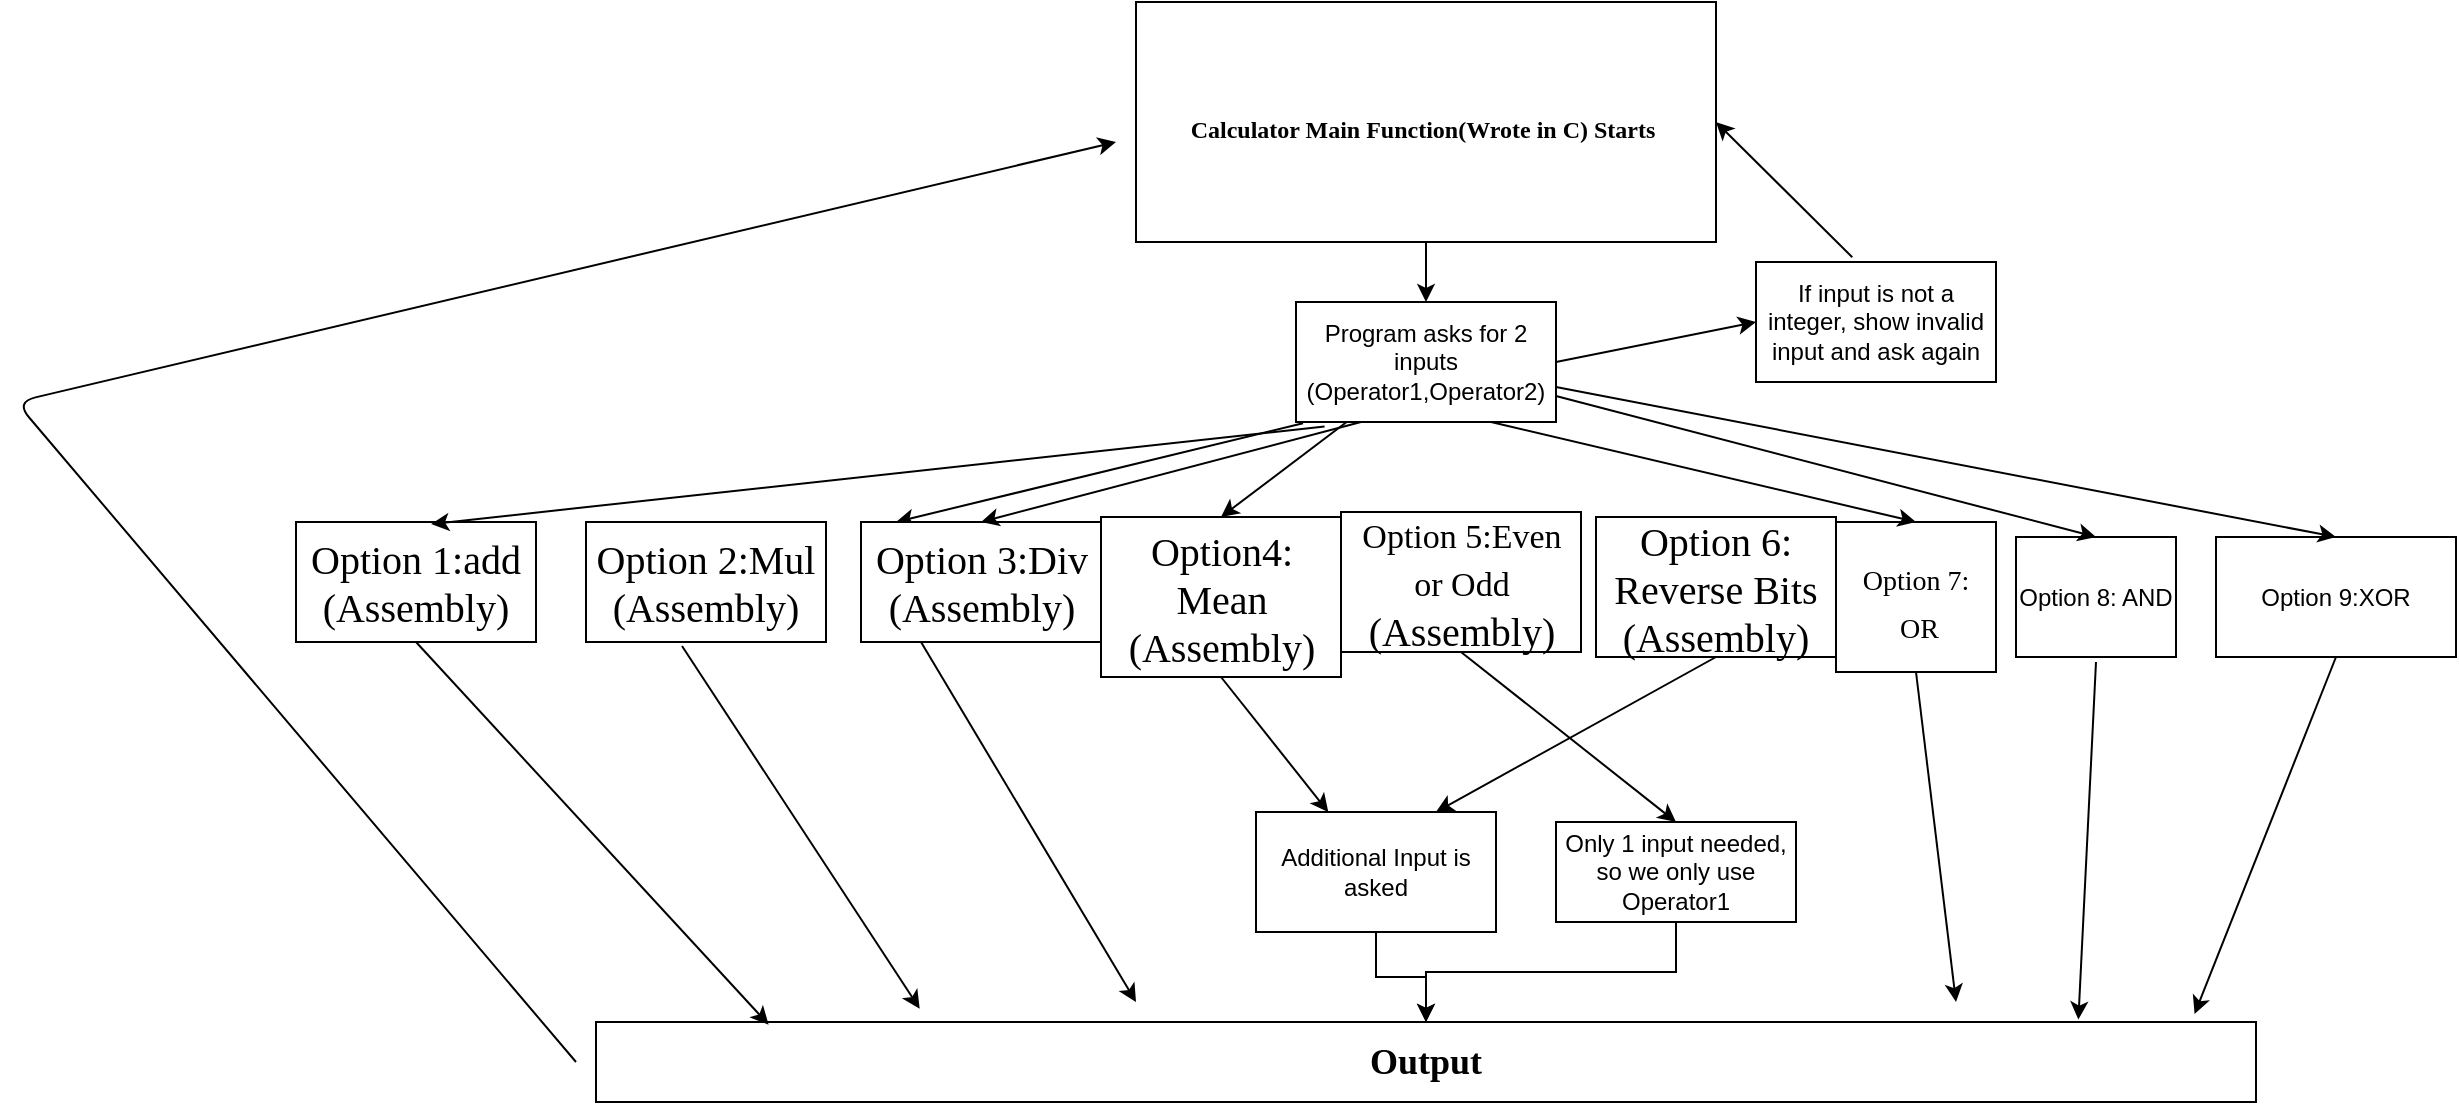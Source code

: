 <mxfile version="12.3.3" type="device" pages="1"><diagram id="iTTfeHQMmv6rdcwcR03u" name="Page-1"><mxGraphModel dx="2926" dy="2196" grid="1" gridSize="10" guides="1" tooltips="1" connect="1" arrows="1" fold="1" page="1" pageScale="1" pageWidth="850" pageHeight="1100" math="0" shadow="0"><root><mxCell id="0"/><mxCell id="1" parent="0"/><mxCell id="cRnfhDRIncIUW4avnw8f-2" value="&lt;span style=&quot;white-space: normal&quot;&gt;&lt;font style=&quot;font-size: 12px&quot;&gt;Calculator Main Function(Wrote in C) Starts&amp;nbsp;&lt;/font&gt;&lt;/span&gt;" style="rounded=0;whiteSpace=wrap;html=1;fontFamily=Times New Roman;fontSize=20;fontStyle=1" parent="1" vertex="1"><mxGeometry x="240" y="-750" width="290" height="120" as="geometry"/></mxCell><mxCell id="cRnfhDRIncIUW4avnw8f-4" value="" style="endArrow=classic;html=1;fontFamily=Times New Roman;fontSize=20;exitX=0.5;exitY=1;exitDx=0;exitDy=0;" parent="1" source="cRnfhDRIncIUW4avnw8f-2" target="cRnfhDRIncIUW4avnw8f-5" edge="1"><mxGeometry width="50" height="50" relative="1" as="geometry"><mxPoint x="395" y="-620" as="sourcePoint"/><mxPoint x="390" y="-570" as="targetPoint"/></mxGeometry></mxCell><mxCell id="cRnfhDRIncIUW4avnw8f-5" value="Program asks for 2 inputs&lt;br&gt;(Operator1,Operator2)" style="rounded=0;whiteSpace=wrap;html=1;fontFamily=Helvetica;" parent="1" vertex="1"><mxGeometry x="320" y="-600" width="130" height="60" as="geometry"/></mxCell><mxCell id="cRnfhDRIncIUW4avnw8f-7" value="" style="endArrow=classic;html=1;fontFamily=Times New Roman;fontSize=20;exitX=0.027;exitY=1.01;exitDx=0;exitDy=0;exitPerimeter=0;entryX=0.5;entryY=0;entryDx=0;entryDy=0;" parent="1" source="cRnfhDRIncIUW4avnw8f-5" edge="1"><mxGeometry width="50" height="50" relative="1" as="geometry"><mxPoint x="330" y="-470" as="sourcePoint"/><mxPoint x="120" y="-490" as="targetPoint"/></mxGeometry></mxCell><mxCell id="cRnfhDRIncIUW4avnw8f-9" value="Option 3:Div&lt;br&gt;(Assembly)" style="rounded=0;whiteSpace=wrap;html=1;fontFamily=Times New Roman;fontSize=20;" parent="1" vertex="1"><mxGeometry x="102.5" y="-490" width="120" height="60" as="geometry"/></mxCell><mxCell id="cRnfhDRIncIUW4avnw8f-10" value="Option4: Mean&lt;br&gt;(Assembly)" style="rounded=0;whiteSpace=wrap;html=1;fontFamily=Times New Roman;fontSize=20;" parent="1" vertex="1"><mxGeometry x="222.5" y="-492.5" width="120" height="80" as="geometry"/></mxCell><mxCell id="cRnfhDRIncIUW4avnw8f-11" value="&lt;font style=&quot;font-size: 17px&quot;&gt;Option 5:Even or Odd&lt;br&gt;&lt;span style=&quot;font-size: 20px&quot;&gt;(Assembly)&lt;/span&gt;&lt;br&gt;&lt;/font&gt;" style="rounded=0;whiteSpace=wrap;html=1;fontFamily=Times New Roman;fontSize=20;" parent="1" vertex="1"><mxGeometry x="342.5" y="-495" width="120" height="70" as="geometry"/></mxCell><mxCell id="cRnfhDRIncIUW4avnw8f-12" value="Option 6: Reverse Bits&lt;br&gt;(Assembly)" style="rounded=0;whiteSpace=wrap;html=1;fontFamily=Times New Roman;fontSize=20;" parent="1" vertex="1"><mxGeometry x="470" y="-492.5" width="120" height="70" as="geometry"/></mxCell><mxCell id="cRnfhDRIncIUW4avnw8f-13" value="&lt;font style=&quot;font-size: 14px&quot;&gt;Option 7: &amp;nbsp;OR&lt;br&gt;&lt;/font&gt;" style="rounded=0;whiteSpace=wrap;html=1;fontFamily=Times New Roman;fontSize=20;" parent="1" vertex="1"><mxGeometry x="590" y="-490" width="80" height="75" as="geometry"/></mxCell><mxCell id="cRnfhDRIncIUW4avnw8f-14" value="Option 1:add&lt;br&gt;(Assembly)" style="rounded=0;whiteSpace=wrap;html=1;fontFamily=Times New Roman;fontSize=20;" parent="1" vertex="1"><mxGeometry x="-180" y="-490" width="120" height="60" as="geometry"/></mxCell><mxCell id="cRnfhDRIncIUW4avnw8f-15" value="Option 2:Mul&lt;br&gt;(Assembly)" style="rounded=0;whiteSpace=wrap;html=1;fontFamily=Times New Roman;fontSize=20;" parent="1" vertex="1"><mxGeometry x="-35" y="-490" width="120" height="60" as="geometry"/></mxCell><mxCell id="cRnfhDRIncIUW4avnw8f-16" value="" style="endArrow=classic;html=1;fontFamily=Times New Roman;fontSize=20;entryX=0.563;entryY=0.017;entryDx=0;entryDy=0;entryPerimeter=0;exitX=0.11;exitY=1.037;exitDx=0;exitDy=0;exitPerimeter=0;" parent="1" source="cRnfhDRIncIUW4avnw8f-5" target="cRnfhDRIncIUW4avnw8f-14" edge="1"><mxGeometry width="50" height="50" relative="1" as="geometry"><mxPoint x="-70" y="-360" as="sourcePoint"/><mxPoint x="-20" y="-410" as="targetPoint"/></mxGeometry></mxCell><mxCell id="cRnfhDRIncIUW4avnw8f-17" value="" style="endArrow=classic;html=1;fontFamily=Times New Roman;fontSize=20;entryX=0.5;entryY=0;entryDx=0;entryDy=0;exitX=0.25;exitY=1;exitDx=0;exitDy=0;" parent="1" source="cRnfhDRIncIUW4avnw8f-5" target="cRnfhDRIncIUW4avnw8f-9" edge="1"><mxGeometry width="50" height="50" relative="1" as="geometry"><mxPoint x="-70" y="-360" as="sourcePoint"/><mxPoint x="-20" y="-410" as="targetPoint"/></mxGeometry></mxCell><mxCell id="cRnfhDRIncIUW4avnw8f-18" value="" style="endArrow=classic;html=1;fontFamily=Times New Roman;fontSize=20;entryX=0.5;entryY=0;entryDx=0;entryDy=0;" parent="1" source="cRnfhDRIncIUW4avnw8f-5" target="cRnfhDRIncIUW4avnw8f-10" edge="1"><mxGeometry width="50" height="50" relative="1" as="geometry"><mxPoint x="-70" y="-360" as="sourcePoint"/><mxPoint x="-20" y="-410" as="targetPoint"/></mxGeometry></mxCell><mxCell id="5V6_CDXXoZiUpeMWWB5J-12" value="" style="edgeStyle=orthogonalEdgeStyle;rounded=0;orthogonalLoop=1;jettySize=auto;html=1;" parent="1" source="cRnfhDRIncIUW4avnw8f-20" target="5V6_CDXXoZiUpeMWWB5J-4" edge="1"><mxGeometry relative="1" as="geometry"/></mxCell><mxCell id="cRnfhDRIncIUW4avnw8f-20" value="Only 1 input needed, so we only use Operator1" style="rounded=0;whiteSpace=wrap;html=1;" parent="1" vertex="1"><mxGeometry x="450" y="-340" width="120" height="50" as="geometry"/></mxCell><mxCell id="cRnfhDRIncIUW4avnw8f-25" value="" style="endArrow=classic;html=1;fontFamily=Helvetica;fontSize=20;entryX=0.5;entryY=0;entryDx=0;entryDy=0;exitX=0.5;exitY=1;exitDx=0;exitDy=0;" parent="1" source="cRnfhDRIncIUW4avnw8f-11" target="cRnfhDRIncIUW4avnw8f-20" edge="1"><mxGeometry width="50" height="50" relative="1" as="geometry"><mxPoint x="-70" y="-220" as="sourcePoint"/><mxPoint x="-20" y="-270" as="targetPoint"/></mxGeometry></mxCell><mxCell id="cRnfhDRIncIUW4avnw8f-26" value="" style="endArrow=classic;html=1;fontFamily=Helvetica;fontSize=20;entryX=0.75;entryY=0;entryDx=0;entryDy=0;exitX=0.5;exitY=1;exitDx=0;exitDy=0;" parent="1" source="cRnfhDRIncIUW4avnw8f-12" target="cRnfhDRIncIUW4avnw8f-29" edge="1"><mxGeometry width="50" height="50" relative="1" as="geometry"><mxPoint x="-70" y="-220" as="sourcePoint"/><mxPoint x="-20" y="-270" as="targetPoint"/></mxGeometry></mxCell><mxCell id="cRnfhDRIncIUW4avnw8f-27" value="" style="endArrow=classic;html=1;fontFamily=Helvetica;fontSize=20;entryX=0.5;entryY=0;entryDx=0;entryDy=0;exitX=0.75;exitY=1;exitDx=0;exitDy=0;" parent="1" source="cRnfhDRIncIUW4avnw8f-5" target="cRnfhDRIncIUW4avnw8f-13" edge="1"><mxGeometry width="50" height="50" relative="1" as="geometry"><mxPoint x="-70" y="-220" as="sourcePoint"/><mxPoint x="-20" y="-270" as="targetPoint"/></mxGeometry></mxCell><mxCell id="cRnfhDRIncIUW4avnw8f-28" value="" style="endArrow=classic;html=1;fontFamily=Helvetica;fontSize=20;exitX=0.5;exitY=1;exitDx=0;exitDy=0;" parent="1" source="cRnfhDRIncIUW4avnw8f-10" target="cRnfhDRIncIUW4avnw8f-29" edge="1"><mxGeometry width="50" height="50" relative="1" as="geometry"><mxPoint x="-70" y="-220" as="sourcePoint"/><mxPoint x="350" y="-330" as="targetPoint"/></mxGeometry></mxCell><mxCell id="5V6_CDXXoZiUpeMWWB5J-10" value="" style="edgeStyle=orthogonalEdgeStyle;rounded=0;orthogonalLoop=1;jettySize=auto;html=1;" parent="1" source="cRnfhDRIncIUW4avnw8f-29" target="5V6_CDXXoZiUpeMWWB5J-4" edge="1"><mxGeometry relative="1" as="geometry"/></mxCell><mxCell id="cRnfhDRIncIUW4avnw8f-29" value="Additional Input is asked" style="rounded=0;whiteSpace=wrap;html=1;" parent="1" vertex="1"><mxGeometry x="300" y="-345" width="120" height="60" as="geometry"/></mxCell><mxCell id="5V6_CDXXoZiUpeMWWB5J-4" value="&lt;h2&gt;&lt;font face=&quot;Comic Sans MS&quot;&gt;Output&lt;/font&gt;&lt;/h2&gt;" style="rounded=0;whiteSpace=wrap;html=1;" parent="1" vertex="1"><mxGeometry x="-30" y="-240" width="830" height="40" as="geometry"/></mxCell><mxCell id="5V6_CDXXoZiUpeMWWB5J-6" value="" style="endArrow=classic;html=1;exitX=0.5;exitY=1;exitDx=0;exitDy=0;entryX=0.104;entryY=0.033;entryDx=0;entryDy=0;entryPerimeter=0;" parent="1" source="cRnfhDRIncIUW4avnw8f-14" target="5V6_CDXXoZiUpeMWWB5J-4" edge="1"><mxGeometry width="50" height="50" relative="1" as="geometry"><mxPoint x="-70" y="-120" as="sourcePoint"/><mxPoint x="50" y="-250" as="targetPoint"/></mxGeometry></mxCell><mxCell id="5V6_CDXXoZiUpeMWWB5J-7" value="" style="endArrow=classic;html=1;exitX=0.4;exitY=1.033;exitDx=0;exitDy=0;exitPerimeter=0;entryX=0.195;entryY=-0.167;entryDx=0;entryDy=0;entryPerimeter=0;" parent="1" source="cRnfhDRIncIUW4avnw8f-15" target="5V6_CDXXoZiUpeMWWB5J-4" edge="1"><mxGeometry width="50" height="50" relative="1" as="geometry"><mxPoint x="-70" y="-120" as="sourcePoint"/><mxPoint x="100" y="-240" as="targetPoint"/></mxGeometry></mxCell><mxCell id="5V6_CDXXoZiUpeMWWB5J-8" value="" style="endArrow=classic;html=1;exitX=0.25;exitY=1;exitDx=0;exitDy=0;" parent="1" source="cRnfhDRIncIUW4avnw8f-9" edge="1"><mxGeometry width="50" height="50" relative="1" as="geometry"><mxPoint x="-70" y="-120" as="sourcePoint"/><mxPoint x="240" y="-250" as="targetPoint"/></mxGeometry></mxCell><mxCell id="5V6_CDXXoZiUpeMWWB5J-9" value="" style="endArrow=classic;html=1;jumpStyle=arc;" parent="1" edge="1"><mxGeometry width="50" height="50" relative="1" as="geometry"><mxPoint x="-40" y="-220" as="sourcePoint"/><mxPoint x="230" y="-680" as="targetPoint"/><Array as="points"><mxPoint x="-320" y="-550"/></Array></mxGeometry></mxCell><mxCell id="5V6_CDXXoZiUpeMWWB5J-18" value="" style="endArrow=classic;html=1;exitX=0.5;exitY=1;exitDx=0;exitDy=0;" parent="1" source="cRnfhDRIncIUW4avnw8f-13" edge="1"><mxGeometry width="50" height="50" relative="1" as="geometry"><mxPoint x="-80" y="-40" as="sourcePoint"/><mxPoint x="650" y="-250" as="targetPoint"/></mxGeometry></mxCell><mxCell id="spE2m_yAyviyRcd2KcS0-1" value="If input is not a integer, show invalid input and ask again" style="rounded=0;whiteSpace=wrap;html=1;" vertex="1" parent="1"><mxGeometry x="550" y="-620" width="120" height="60" as="geometry"/></mxCell><mxCell id="spE2m_yAyviyRcd2KcS0-2" value="" style="endArrow=classic;html=1;exitX=1;exitY=0.5;exitDx=0;exitDy=0;" edge="1" parent="1" source="cRnfhDRIncIUW4avnw8f-5"><mxGeometry width="50" height="50" relative="1" as="geometry"><mxPoint x="500" y="-540" as="sourcePoint"/><mxPoint x="550" y="-590" as="targetPoint"/></mxGeometry></mxCell><mxCell id="spE2m_yAyviyRcd2KcS0-3" value="" style="endArrow=classic;html=1;entryX=1;entryY=0.5;entryDx=0;entryDy=0;exitX=0.401;exitY=-0.04;exitDx=0;exitDy=0;exitPerimeter=0;" edge="1" parent="1" source="spE2m_yAyviyRcd2KcS0-1" target="cRnfhDRIncIUW4avnw8f-2"><mxGeometry width="50" height="50" relative="1" as="geometry"><mxPoint x="-170" y="-120" as="sourcePoint"/><mxPoint x="-120" y="-170" as="targetPoint"/></mxGeometry></mxCell><mxCell id="spE2m_yAyviyRcd2KcS0-4" value="Option 8: AND" style="rounded=0;whiteSpace=wrap;html=1;" vertex="1" parent="1"><mxGeometry x="680" y="-482.5" width="80" height="60" as="geometry"/></mxCell><mxCell id="spE2m_yAyviyRcd2KcS0-5" value="Option 9:XOR" style="rounded=0;whiteSpace=wrap;html=1;" vertex="1" parent="1"><mxGeometry x="780" y="-482.5" width="120" height="60" as="geometry"/></mxCell><mxCell id="spE2m_yAyviyRcd2KcS0-8" value="" style="endArrow=classic;html=1;entryX=0.5;entryY=0;entryDx=0;entryDy=0;" edge="1" parent="1" source="cRnfhDRIncIUW4avnw8f-5" target="spE2m_yAyviyRcd2KcS0-4"><mxGeometry width="50" height="50" relative="1" as="geometry"><mxPoint x="160" y="-40" as="sourcePoint"/><mxPoint x="720" y="-490" as="targetPoint"/></mxGeometry></mxCell><mxCell id="spE2m_yAyviyRcd2KcS0-9" value="" style="endArrow=classic;html=1;entryX=0.893;entryY=-0.031;entryDx=0;entryDy=0;entryPerimeter=0;" edge="1" parent="1" target="5V6_CDXXoZiUpeMWWB5J-4"><mxGeometry width="50" height="50" relative="1" as="geometry"><mxPoint x="720" y="-420" as="sourcePoint"/><mxPoint x="210" y="-90" as="targetPoint"/></mxGeometry></mxCell><mxCell id="spE2m_yAyviyRcd2KcS0-10" value="" style="endArrow=classic;html=1;entryX=0.5;entryY=0;entryDx=0;entryDy=0;" edge="1" parent="1" source="cRnfhDRIncIUW4avnw8f-5" target="spE2m_yAyviyRcd2KcS0-5"><mxGeometry width="50" height="50" relative="1" as="geometry"><mxPoint x="-270" y="-120" as="sourcePoint"/><mxPoint x="-220" y="-170" as="targetPoint"/></mxGeometry></mxCell><mxCell id="spE2m_yAyviyRcd2KcS0-11" value="" style="endArrow=classic;html=1;entryX=0.963;entryY=-0.1;entryDx=0;entryDy=0;entryPerimeter=0;exitX=0.5;exitY=1;exitDx=0;exitDy=0;" edge="1" parent="1" source="spE2m_yAyviyRcd2KcS0-5" target="5V6_CDXXoZiUpeMWWB5J-4"><mxGeometry width="50" height="50" relative="1" as="geometry"><mxPoint x="-270" y="-120" as="sourcePoint"/><mxPoint x="-220" y="-170" as="targetPoint"/></mxGeometry></mxCell></root></mxGraphModel></diagram></mxfile>
